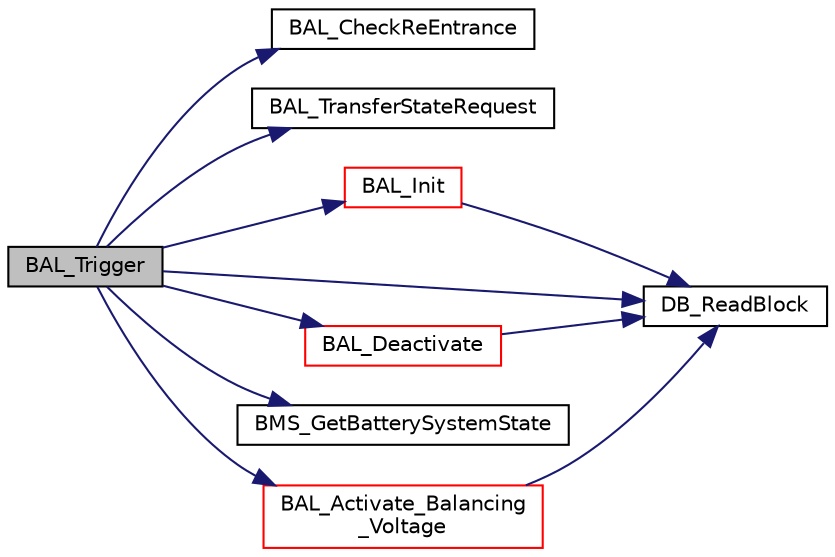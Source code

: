 digraph "BAL_Trigger"
{
  edge [fontname="Helvetica",fontsize="10",labelfontname="Helvetica",labelfontsize="10"];
  node [fontname="Helvetica",fontsize="10",shape=record];
  rankdir="LR";
  Node88 [label="BAL_Trigger",height=0.2,width=0.4,color="black", fillcolor="grey75", style="filled", fontcolor="black"];
  Node88 -> Node89 [color="midnightblue",fontsize="10",style="solid",fontname="Helvetica"];
  Node89 [label="BAL_CheckReEntrance",height=0.2,width=0.4,color="black", fillcolor="white", style="filled",URL="$bal_8c.html#aa42a90db3e0a780d408f57c908ab20df",tooltip="re-entrance check of BAL state machine trigger function "];
  Node88 -> Node90 [color="midnightblue",fontsize="10",style="solid",fontname="Helvetica"];
  Node90 [label="BAL_TransferStateRequest",height=0.2,width=0.4,color="black", fillcolor="white", style="filled",URL="$bal_8c.html#a83f59255531f11abef84a213a2beedb7",tooltip="transfers the current state request to the state machine. "];
  Node88 -> Node91 [color="midnightblue",fontsize="10",style="solid",fontname="Helvetica"];
  Node91 [label="BAL_Init",height=0.2,width=0.4,color="red", fillcolor="white", style="filled",URL="$bal_8c.html#a7e1bfa9a6e1ca5b1d063398d8dc8720e"];
  Node91 -> Node92 [color="midnightblue",fontsize="10",style="solid",fontname="Helvetica"];
  Node92 [label="DB_ReadBlock",height=0.2,width=0.4,color="black", fillcolor="white", style="filled",URL="$database_8c.html#a94356e609a13e483fa0c15465e154f34",tooltip="Reads a datablock in database by value. "];
  Node88 -> Node94 [color="midnightblue",fontsize="10",style="solid",fontname="Helvetica"];
  Node94 [label="BAL_Deactivate",height=0.2,width=0.4,color="red", fillcolor="white", style="filled",URL="$bal_8c.html#ab608144bd63e5fa96224e95cec7a3fb3"];
  Node94 -> Node92 [color="midnightblue",fontsize="10",style="solid",fontname="Helvetica"];
  Node88 -> Node96 [color="midnightblue",fontsize="10",style="solid",fontname="Helvetica"];
  Node96 [label="BMS_GetBatterySystemState",height=0.2,width=0.4,color="black", fillcolor="white", style="filled",URL="$bms_8c.html#ab900910af6e3c584a5e3650018fe4ed7",tooltip="Returns current battery system state (charging/discharging, resting or in relaxation phase) ..."];
  Node88 -> Node92 [color="midnightblue",fontsize="10",style="solid",fontname="Helvetica"];
  Node88 -> Node97 [color="midnightblue",fontsize="10",style="solid",fontname="Helvetica"];
  Node97 [label="BAL_Activate_Balancing\l_Voltage",height=0.2,width=0.4,color="red", fillcolor="white", style="filled",URL="$bal_8c.html#a9908554ccc2b1eb976c669804c41bc5c"];
  Node97 -> Node92 [color="midnightblue",fontsize="10",style="solid",fontname="Helvetica"];
}
